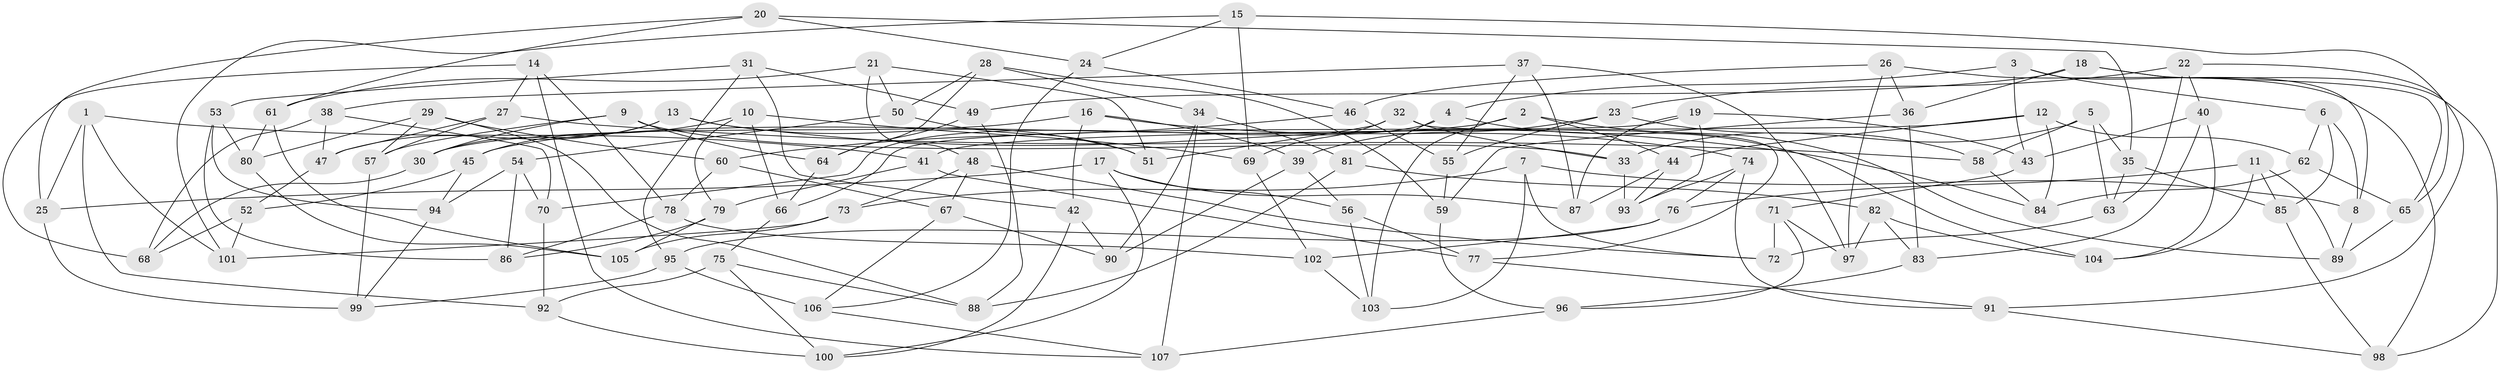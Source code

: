 // coarse degree distribution, {6: 0.5, 3: 0.03225806451612903, 4: 0.24193548387096775, 5: 0.22580645161290322}
// Generated by graph-tools (version 1.1) at 2025/52/02/27/25 19:52:32]
// undirected, 107 vertices, 214 edges
graph export_dot {
graph [start="1"]
  node [color=gray90,style=filled];
  1;
  2;
  3;
  4;
  5;
  6;
  7;
  8;
  9;
  10;
  11;
  12;
  13;
  14;
  15;
  16;
  17;
  18;
  19;
  20;
  21;
  22;
  23;
  24;
  25;
  26;
  27;
  28;
  29;
  30;
  31;
  32;
  33;
  34;
  35;
  36;
  37;
  38;
  39;
  40;
  41;
  42;
  43;
  44;
  45;
  46;
  47;
  48;
  49;
  50;
  51;
  52;
  53;
  54;
  55;
  56;
  57;
  58;
  59;
  60;
  61;
  62;
  63;
  64;
  65;
  66;
  67;
  68;
  69;
  70;
  71;
  72;
  73;
  74;
  75;
  76;
  77;
  78;
  79;
  80;
  81;
  82;
  83;
  84;
  85;
  86;
  87;
  88;
  89;
  90;
  91;
  92;
  93;
  94;
  95;
  96;
  97;
  98;
  99;
  100;
  101;
  102;
  103;
  104;
  105;
  106;
  107;
  1 -- 41;
  1 -- 101;
  1 -- 25;
  1 -- 92;
  2 -- 103;
  2 -- 89;
  2 -- 44;
  2 -- 45;
  3 -- 43;
  3 -- 4;
  3 -- 8;
  3 -- 6;
  4 -- 104;
  4 -- 70;
  4 -- 81;
  5 -- 63;
  5 -- 35;
  5 -- 33;
  5 -- 58;
  6 -- 85;
  6 -- 62;
  6 -- 8;
  7 -- 8;
  7 -- 72;
  7 -- 73;
  7 -- 103;
  8 -- 89;
  9 -- 57;
  9 -- 30;
  9 -- 33;
  9 -- 64;
  10 -- 69;
  10 -- 45;
  10 -- 79;
  10 -- 66;
  11 -- 76;
  11 -- 89;
  11 -- 104;
  11 -- 85;
  12 -- 44;
  12 -- 84;
  12 -- 62;
  12 -- 41;
  13 -- 30;
  13 -- 47;
  13 -- 51;
  13 -- 84;
  14 -- 78;
  14 -- 107;
  14 -- 68;
  14 -- 27;
  15 -- 65;
  15 -- 24;
  15 -- 101;
  15 -- 69;
  16 -- 42;
  16 -- 74;
  16 -- 39;
  16 -- 30;
  17 -- 56;
  17 -- 25;
  17 -- 87;
  17 -- 100;
  18 -- 65;
  18 -- 36;
  18 -- 49;
  18 -- 98;
  19 -- 43;
  19 -- 66;
  19 -- 93;
  19 -- 87;
  20 -- 25;
  20 -- 61;
  20 -- 35;
  20 -- 24;
  21 -- 50;
  21 -- 48;
  21 -- 61;
  21 -- 51;
  22 -- 23;
  22 -- 91;
  22 -- 40;
  22 -- 63;
  23 -- 58;
  23 -- 55;
  23 -- 39;
  24 -- 46;
  24 -- 106;
  25 -- 99;
  26 -- 46;
  26 -- 36;
  26 -- 97;
  26 -- 98;
  27 -- 57;
  27 -- 58;
  27 -- 47;
  28 -- 50;
  28 -- 64;
  28 -- 34;
  28 -- 59;
  29 -- 88;
  29 -- 57;
  29 -- 80;
  29 -- 60;
  30 -- 68;
  31 -- 42;
  31 -- 49;
  31 -- 53;
  31 -- 95;
  32 -- 51;
  32 -- 77;
  32 -- 69;
  32 -- 33;
  33 -- 93;
  34 -- 90;
  34 -- 81;
  34 -- 107;
  35 -- 63;
  35 -- 85;
  36 -- 83;
  36 -- 59;
  37 -- 55;
  37 -- 87;
  37 -- 97;
  37 -- 38;
  38 -- 70;
  38 -- 47;
  38 -- 68;
  39 -- 56;
  39 -- 90;
  40 -- 83;
  40 -- 43;
  40 -- 104;
  41 -- 77;
  41 -- 79;
  42 -- 100;
  42 -- 90;
  43 -- 71;
  44 -- 93;
  44 -- 87;
  45 -- 52;
  45 -- 94;
  46 -- 60;
  46 -- 55;
  47 -- 52;
  48 -- 72;
  48 -- 73;
  48 -- 67;
  49 -- 88;
  49 -- 64;
  50 -- 51;
  50 -- 54;
  52 -- 101;
  52 -- 68;
  53 -- 86;
  53 -- 94;
  53 -- 80;
  54 -- 70;
  54 -- 86;
  54 -- 94;
  55 -- 59;
  56 -- 103;
  56 -- 77;
  57 -- 99;
  58 -- 84;
  59 -- 96;
  60 -- 78;
  60 -- 67;
  61 -- 105;
  61 -- 80;
  62 -- 84;
  62 -- 65;
  63 -- 72;
  64 -- 66;
  65 -- 89;
  66 -- 75;
  67 -- 90;
  67 -- 106;
  69 -- 102;
  70 -- 92;
  71 -- 97;
  71 -- 96;
  71 -- 72;
  73 -- 105;
  73 -- 101;
  74 -- 91;
  74 -- 93;
  74 -- 76;
  75 -- 100;
  75 -- 92;
  75 -- 88;
  76 -- 95;
  76 -- 102;
  77 -- 91;
  78 -- 86;
  78 -- 102;
  79 -- 86;
  79 -- 105;
  80 -- 105;
  81 -- 88;
  81 -- 82;
  82 -- 83;
  82 -- 97;
  82 -- 104;
  83 -- 96;
  85 -- 98;
  91 -- 98;
  92 -- 100;
  94 -- 99;
  95 -- 99;
  95 -- 106;
  96 -- 107;
  102 -- 103;
  106 -- 107;
}
